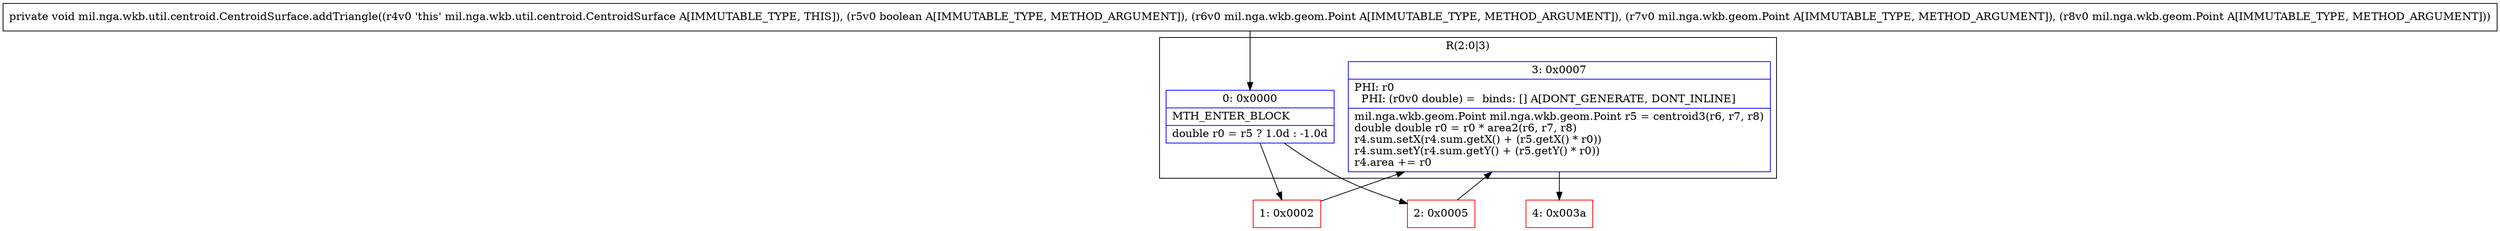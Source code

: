 digraph "CFG formil.nga.wkb.util.centroid.CentroidSurface.addTriangle(ZLmil\/nga\/wkb\/geom\/Point;Lmil\/nga\/wkb\/geom\/Point;Lmil\/nga\/wkb\/geom\/Point;)V" {
subgraph cluster_Region_715364615 {
label = "R(2:0|3)";
node [shape=record,color=blue];
Node_0 [shape=record,label="{0\:\ 0x0000|MTH_ENTER_BLOCK\l|double r0 = r5 ? 1.0d : \-1.0d\l}"];
Node_3 [shape=record,label="{3\:\ 0x0007|PHI: r0 \l  PHI: (r0v0 double) =  binds: [] A[DONT_GENERATE, DONT_INLINE]\l|mil.nga.wkb.geom.Point mil.nga.wkb.geom.Point r5 = centroid3(r6, r7, r8)\ldouble double r0 = r0 * area2(r6, r7, r8)\lr4.sum.setX(r4.sum.getX() + (r5.getX() * r0))\lr4.sum.setY(r4.sum.getY() + (r5.getY() * r0))\lr4.area += r0\l}"];
}
Node_1 [shape=record,color=red,label="{1\:\ 0x0002}"];
Node_2 [shape=record,color=red,label="{2\:\ 0x0005}"];
Node_4 [shape=record,color=red,label="{4\:\ 0x003a}"];
MethodNode[shape=record,label="{private void mil.nga.wkb.util.centroid.CentroidSurface.addTriangle((r4v0 'this' mil.nga.wkb.util.centroid.CentroidSurface A[IMMUTABLE_TYPE, THIS]), (r5v0 boolean A[IMMUTABLE_TYPE, METHOD_ARGUMENT]), (r6v0 mil.nga.wkb.geom.Point A[IMMUTABLE_TYPE, METHOD_ARGUMENT]), (r7v0 mil.nga.wkb.geom.Point A[IMMUTABLE_TYPE, METHOD_ARGUMENT]), (r8v0 mil.nga.wkb.geom.Point A[IMMUTABLE_TYPE, METHOD_ARGUMENT])) }"];
MethodNode -> Node_0;
Node_0 -> Node_1;
Node_0 -> Node_2;
Node_3 -> Node_4;
Node_1 -> Node_3;
Node_2 -> Node_3;
}

